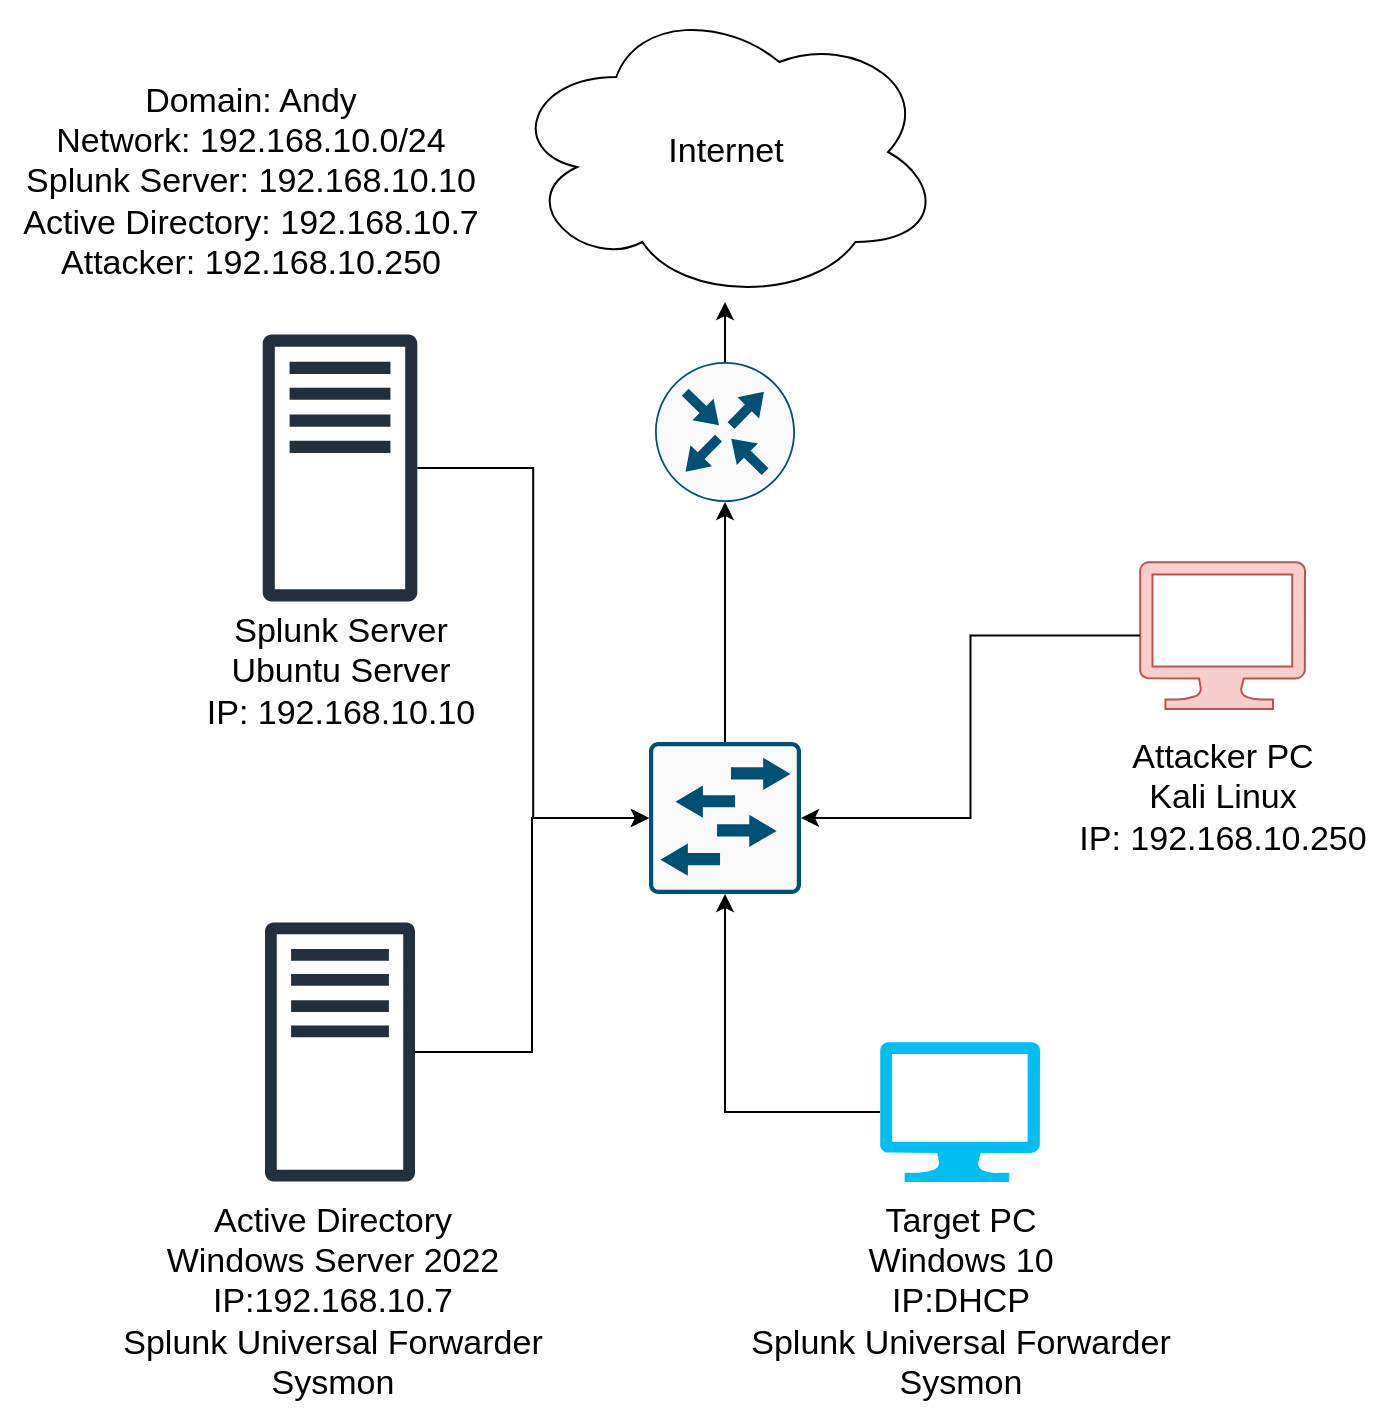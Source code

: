 <mxfile version="24.2.1" type="device">
  <diagram name="Page-1" id="kC470Q43Y9AA4miw6_cI">
    <mxGraphModel dx="1434" dy="1846" grid="1" gridSize="10" guides="1" tooltips="1" connect="1" arrows="1" fold="1" page="1" pageScale="1" pageWidth="850" pageHeight="1100" math="0" shadow="0">
      <root>
        <mxCell id="0" />
        <mxCell id="1" parent="0" />
        <mxCell id="EBuo0Wo30vteWpWxwwae-1" value="" style="sketch=0;outlineConnect=0;fontColor=#232F3E;gradientColor=none;fillColor=#232F3D;strokeColor=none;dashed=0;verticalLabelPosition=bottom;verticalAlign=top;align=center;html=1;fontSize=12;fontStyle=0;aspect=fixed;pointerEvents=1;shape=mxgraph.aws4.traditional_server;" vertex="1" parent="1">
          <mxGeometry x="161.35" y="-924" width="77.31" height="134" as="geometry" />
        </mxCell>
        <mxCell id="EBuo0Wo30vteWpWxwwae-2" value="" style="sketch=0;outlineConnect=0;fontColor=#232F3E;gradientColor=none;fillColor=#232F3D;strokeColor=none;dashed=0;verticalLabelPosition=bottom;verticalAlign=top;align=center;html=1;fontSize=12;fontStyle=0;aspect=fixed;pointerEvents=1;shape=mxgraph.aws4.traditional_server;" vertex="1" parent="1">
          <mxGeometry x="162.5" y="-630" width="75" height="130" as="geometry" />
        </mxCell>
        <mxCell id="EBuo0Wo30vteWpWxwwae-3" value="" style="verticalLabelPosition=bottom;html=1;verticalAlign=top;align=center;strokeColor=none;fillColor=#00BEF2;shape=mxgraph.azure.computer;pointerEvents=1;" vertex="1" parent="1">
          <mxGeometry x="470" y="-570" width="80" height="70" as="geometry" />
        </mxCell>
        <mxCell id="EBuo0Wo30vteWpWxwwae-4" value="" style="verticalLabelPosition=bottom;html=1;verticalAlign=top;align=center;strokeColor=#b85450;fillColor=#f8cecc;shape=mxgraph.azure.computer;pointerEvents=1;" vertex="1" parent="1">
          <mxGeometry x="600" y="-810" width="82.5" height="73.5" as="geometry" />
        </mxCell>
        <mxCell id="EBuo0Wo30vteWpWxwwae-18" style="edgeStyle=orthogonalEdgeStyle;rounded=0;orthogonalLoop=1;jettySize=auto;html=1;" edge="1" parent="1" source="EBuo0Wo30vteWpWxwwae-5" target="EBuo0Wo30vteWpWxwwae-6">
          <mxGeometry relative="1" as="geometry" />
        </mxCell>
        <mxCell id="EBuo0Wo30vteWpWxwwae-5" value="" style="sketch=0;points=[[0.015,0.015,0],[0.985,0.015,0],[0.985,0.985,0],[0.015,0.985,0],[0.25,0,0],[0.5,0,0],[0.75,0,0],[1,0.25,0],[1,0.5,0],[1,0.75,0],[0.75,1,0],[0.5,1,0],[0.25,1,0],[0,0.75,0],[0,0.5,0],[0,0.25,0]];verticalLabelPosition=bottom;html=1;verticalAlign=top;aspect=fixed;align=center;pointerEvents=1;shape=mxgraph.cisco19.rect;prIcon=l2_switch;fillColor=#FAFAFA;strokeColor=#005073;" vertex="1" parent="1">
          <mxGeometry x="354.5" y="-720" width="76" height="76" as="geometry" />
        </mxCell>
        <mxCell id="EBuo0Wo30vteWpWxwwae-19" style="edgeStyle=orthogonalEdgeStyle;rounded=0;orthogonalLoop=1;jettySize=auto;html=1;" edge="1" parent="1" source="EBuo0Wo30vteWpWxwwae-6" target="EBuo0Wo30vteWpWxwwae-7">
          <mxGeometry relative="1" as="geometry" />
        </mxCell>
        <mxCell id="EBuo0Wo30vteWpWxwwae-6" value="" style="sketch=0;points=[[0.5,0,0],[1,0.5,0],[0.5,1,0],[0,0.5,0],[0.145,0.145,0],[0.856,0.145,0],[0.855,0.856,0],[0.145,0.855,0]];verticalLabelPosition=bottom;html=1;verticalAlign=top;aspect=fixed;align=center;pointerEvents=1;shape=mxgraph.cisco19.rect;prIcon=router;fillColor=#FAFAFA;strokeColor=#005073;" vertex="1" parent="1">
          <mxGeometry x="357.5" y="-910" width="70" height="70" as="geometry" />
        </mxCell>
        <mxCell id="EBuo0Wo30vteWpWxwwae-7" value="&lt;font style=&quot;font-size: 17px;&quot;&gt;Internet&lt;/font&gt;" style="ellipse;shape=cloud;whiteSpace=wrap;html=1;" vertex="1" parent="1">
          <mxGeometry x="283.75" y="-1090" width="217.5" height="150" as="geometry" />
        </mxCell>
        <mxCell id="EBuo0Wo30vteWpWxwwae-10" style="edgeStyle=orthogonalEdgeStyle;rounded=0;orthogonalLoop=1;jettySize=auto;html=1;entryX=1;entryY=0.5;entryDx=0;entryDy=0;entryPerimeter=0;" edge="1" parent="1" source="EBuo0Wo30vteWpWxwwae-4" target="EBuo0Wo30vteWpWxwwae-5">
          <mxGeometry relative="1" as="geometry" />
        </mxCell>
        <mxCell id="EBuo0Wo30vteWpWxwwae-15" style="edgeStyle=orthogonalEdgeStyle;rounded=0;orthogonalLoop=1;jettySize=auto;html=1;entryX=0;entryY=0.5;entryDx=0;entryDy=0;entryPerimeter=0;" edge="1" parent="1" source="EBuo0Wo30vteWpWxwwae-1" target="EBuo0Wo30vteWpWxwwae-5">
          <mxGeometry relative="1" as="geometry" />
        </mxCell>
        <mxCell id="EBuo0Wo30vteWpWxwwae-17" style="edgeStyle=orthogonalEdgeStyle;rounded=0;orthogonalLoop=1;jettySize=auto;html=1;entryX=0;entryY=0.5;entryDx=0;entryDy=0;entryPerimeter=0;" edge="1" parent="1" source="EBuo0Wo30vteWpWxwwae-2" target="EBuo0Wo30vteWpWxwwae-5">
          <mxGeometry relative="1" as="geometry" />
        </mxCell>
        <mxCell id="EBuo0Wo30vteWpWxwwae-20" style="edgeStyle=orthogonalEdgeStyle;rounded=0;orthogonalLoop=1;jettySize=auto;html=1;entryX=0.5;entryY=1;entryDx=0;entryDy=0;entryPerimeter=0;" edge="1" parent="1" source="EBuo0Wo30vteWpWxwwae-3" target="EBuo0Wo30vteWpWxwwae-5">
          <mxGeometry relative="1" as="geometry" />
        </mxCell>
        <mxCell id="EBuo0Wo30vteWpWxwwae-21" value="&lt;font style=&quot;font-size: 17px;&quot;&gt;Splunk Server&lt;/font&gt;&lt;div style=&quot;font-size: 17px;&quot;&gt;&lt;font style=&quot;font-size: 17px;&quot;&gt;Ubuntu Server&lt;br&gt;&lt;/font&gt;&lt;div style=&quot;&quot;&gt;&lt;font style=&quot;font-size: 17px;&quot;&gt;IP: 192.168.10.10&lt;/font&gt;&lt;/div&gt;&lt;/div&gt;" style="text;html=1;align=center;verticalAlign=middle;resizable=0;points=[];autosize=1;strokeColor=none;fillColor=none;" vertex="1" parent="1">
          <mxGeometry x="120" y="-790" width="160" height="70" as="geometry" />
        </mxCell>
        <mxCell id="EBuo0Wo30vteWpWxwwae-22" value="&lt;font style=&quot;font-size: 17px;&quot;&gt;Active Directory&lt;/font&gt;&lt;div style=&quot;font-size: 17px;&quot;&gt;&lt;font style=&quot;font-size: 17px;&quot;&gt;Windows Server 2022&lt;/font&gt;&lt;/div&gt;&lt;div style=&quot;font-size: 17px;&quot;&gt;&lt;div style=&quot;&quot;&gt;&lt;font style=&quot;font-size: 17px;&quot;&gt;IP:192.168.10.7&lt;/font&gt;&lt;/div&gt;&lt;div style=&quot;&quot;&gt;&lt;font style=&quot;font-size: 17px;&quot;&gt;Splunk Universal Forwarder&lt;/font&gt;&lt;/div&gt;&lt;div style=&quot;&quot;&gt;&lt;font style=&quot;font-size: 17px;&quot;&gt;Sysmon&lt;/font&gt;&lt;/div&gt;&lt;/div&gt;" style="text;html=1;align=center;verticalAlign=middle;resizable=0;points=[];autosize=1;strokeColor=none;fillColor=none;" vertex="1" parent="1">
          <mxGeometry x="81.15" y="-500" width="230" height="120" as="geometry" />
        </mxCell>
        <mxCell id="EBuo0Wo30vteWpWxwwae-23" value="&lt;div style=&quot;font-size: 17px;&quot;&gt;&lt;font style=&quot;font-size: 17px;&quot;&gt;Target PC&lt;/font&gt;&lt;/div&gt;&lt;font style=&quot;font-size: 17px;&quot;&gt;Windows 10&lt;/font&gt;&lt;div style=&quot;font-size: 17px;&quot;&gt;&lt;font style=&quot;font-size: 17px;&quot;&gt;IP:DHCP&lt;/font&gt;&lt;/div&gt;&lt;div style=&quot;font-size: 17px;&quot;&gt;&lt;font style=&quot;font-size: 17px;&quot;&gt;Splunk Universal Forwarder&lt;/font&gt;&lt;/div&gt;&lt;div style=&quot;font-size: 17px;&quot;&gt;&lt;font style=&quot;font-size: 17px;&quot;&gt;Sysmon&lt;/font&gt;&lt;/div&gt;" style="text;html=1;align=center;verticalAlign=middle;resizable=0;points=[];autosize=1;strokeColor=none;fillColor=none;" vertex="1" parent="1">
          <mxGeometry x="395" y="-500" width="230" height="120" as="geometry" />
        </mxCell>
        <mxCell id="EBuo0Wo30vteWpWxwwae-24" value="&lt;font style=&quot;font-size: 17px;&quot;&gt;Attacker PC&lt;/font&gt;&lt;div style=&quot;font-size: 17px;&quot;&gt;&lt;font style=&quot;font-size: 17px;&quot;&gt;Kali Linux&lt;br&gt;&lt;/font&gt;&lt;div style=&quot;&quot;&gt;&lt;font style=&quot;font-size: 17px;&quot;&gt;IP: 192.168.10.250&lt;/font&gt;&lt;/div&gt;&lt;div&gt;&lt;br&gt;&lt;/div&gt;&lt;/div&gt;" style="text;html=1;align=center;verticalAlign=middle;resizable=0;points=[];autosize=1;strokeColor=none;fillColor=none;" vertex="1" parent="1">
          <mxGeometry x="556.25" y="-732" width="170" height="100" as="geometry" />
        </mxCell>
        <mxCell id="EBuo0Wo30vteWpWxwwae-25" value="&lt;font style=&quot;font-size: 17px;&quot;&gt;Domain: Andy&lt;/font&gt;&lt;div style=&quot;font-size: 17px;&quot;&gt;&lt;font style=&quot;font-size: 17px;&quot;&gt;Network: 192.168.10.0/24&lt;/font&gt;&lt;/div&gt;&lt;div style=&quot;font-size: 17px;&quot;&gt;&lt;font style=&quot;font-size: 17px;&quot;&gt;Splunk Server: 192.168.10.10&lt;/font&gt;&lt;/div&gt;&lt;div style=&quot;font-size: 17px;&quot;&gt;&lt;font style=&quot;font-size: 17px;&quot;&gt;Active Directory: 192.168.10.7&lt;/font&gt;&lt;/div&gt;&lt;div style=&quot;font-size: 17px;&quot;&gt;&lt;font style=&quot;font-size: 17px;&quot;&gt;Attacker: 192.168.10.250&lt;/font&gt;&lt;/div&gt;" style="text;html=1;align=center;verticalAlign=middle;resizable=0;points=[];autosize=1;strokeColor=none;fillColor=none;" vertex="1" parent="1">
          <mxGeometry x="30" y="-1060" width="250" height="120" as="geometry" />
        </mxCell>
      </root>
    </mxGraphModel>
  </diagram>
</mxfile>
